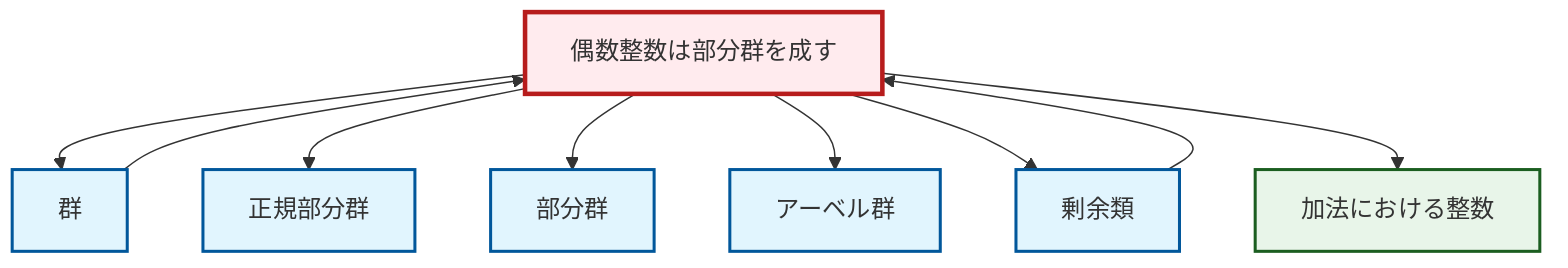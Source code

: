 graph TD
    classDef definition fill:#e1f5fe,stroke:#01579b,stroke-width:2px
    classDef theorem fill:#f3e5f5,stroke:#4a148c,stroke-width:2px
    classDef axiom fill:#fff3e0,stroke:#e65100,stroke-width:2px
    classDef example fill:#e8f5e9,stroke:#1b5e20,stroke-width:2px
    classDef current fill:#ffebee,stroke:#b71c1c,stroke-width:3px
    ex-integers-addition["加法における整数"]:::example
    ex-even-integers-subgroup["偶数整数は部分群を成す"]:::example
    def-group["群"]:::definition
    def-subgroup["部分群"]:::definition
    def-normal-subgroup["正規部分群"]:::definition
    def-coset["剰余類"]:::definition
    def-abelian-group["アーベル群"]:::definition
    ex-even-integers-subgroup --> def-group
    ex-even-integers-subgroup --> def-normal-subgroup
    def-group --> ex-even-integers-subgroup
    ex-even-integers-subgroup --> def-subgroup
    ex-even-integers-subgroup --> def-abelian-group
    ex-even-integers-subgroup --> def-coset
    ex-even-integers-subgroup --> ex-integers-addition
    def-coset --> ex-even-integers-subgroup
    class ex-even-integers-subgroup current